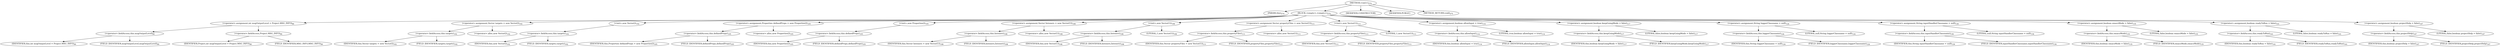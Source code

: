 digraph "&lt;init&gt;" {  
"293" [label = <(METHOD,&lt;init&gt;)<SUB>274</SUB>> ]
"294" [label = <(PARAM,this)<SUB>274</SUB>> ]
"295" [label = <(BLOCK,&lt;empty&gt;,&lt;empty&gt;)<SUB>274</SUB>> ]
"296" [label = <(&lt;operator&gt;.assignment,int msgOutputLevel = Project.MSG_INFO)<SUB>90</SUB>> ]
"297" [label = <(&lt;operator&gt;.fieldAccess,this.msgOutputLevel)<SUB>90</SUB>> ]
"298" [label = <(IDENTIFIER,this,int msgOutputLevel = Project.MSG_INFO)<SUB>90</SUB>> ]
"299" [label = <(FIELD_IDENTIFIER,msgOutputLevel,msgOutputLevel)<SUB>90</SUB>> ]
"300" [label = <(&lt;operator&gt;.fieldAccess,Project.MSG_INFO)<SUB>90</SUB>> ]
"301" [label = <(IDENTIFIER,Project,int msgOutputLevel = Project.MSG_INFO)<SUB>90</SUB>> ]
"302" [label = <(FIELD_IDENTIFIER,MSG_INFO,MSG_INFO)<SUB>90</SUB>> ]
"303" [label = <(&lt;operator&gt;.assignment,Vector targets = new Vector())<SUB>102</SUB>> ]
"304" [label = <(&lt;operator&gt;.fieldAccess,this.targets)<SUB>102</SUB>> ]
"305" [label = <(IDENTIFIER,this,Vector targets = new Vector())<SUB>102</SUB>> ]
"306" [label = <(FIELD_IDENTIFIER,targets,targets)<SUB>102</SUB>> ]
"307" [label = <(&lt;operator&gt;.alloc,new Vector())<SUB>102</SUB>> ]
"308" [label = <(&lt;init&gt;,new Vector())<SUB>102</SUB>> ]
"309" [label = <(&lt;operator&gt;.fieldAccess,this.targets)<SUB>102</SUB>> ]
"310" [label = <(IDENTIFIER,this,new Vector())<SUB>102</SUB>> ]
"311" [label = <(FIELD_IDENTIFIER,targets,targets)<SUB>102</SUB>> ]
"312" [label = <(&lt;operator&gt;.assignment,Properties definedProps = new Properties())<SUB>105</SUB>> ]
"313" [label = <(&lt;operator&gt;.fieldAccess,this.definedProps)<SUB>105</SUB>> ]
"314" [label = <(IDENTIFIER,this,Properties definedProps = new Properties())<SUB>105</SUB>> ]
"315" [label = <(FIELD_IDENTIFIER,definedProps,definedProps)<SUB>105</SUB>> ]
"316" [label = <(&lt;operator&gt;.alloc,new Properties())<SUB>105</SUB>> ]
"317" [label = <(&lt;init&gt;,new Properties())<SUB>105</SUB>> ]
"318" [label = <(&lt;operator&gt;.fieldAccess,this.definedProps)<SUB>105</SUB>> ]
"319" [label = <(IDENTIFIER,this,new Properties())<SUB>105</SUB>> ]
"320" [label = <(FIELD_IDENTIFIER,definedProps,definedProps)<SUB>105</SUB>> ]
"321" [label = <(&lt;operator&gt;.assignment,Vector listeners = new Vector(1))<SUB>108</SUB>> ]
"322" [label = <(&lt;operator&gt;.fieldAccess,this.listeners)<SUB>108</SUB>> ]
"323" [label = <(IDENTIFIER,this,Vector listeners = new Vector(1))<SUB>108</SUB>> ]
"324" [label = <(FIELD_IDENTIFIER,listeners,listeners)<SUB>108</SUB>> ]
"325" [label = <(&lt;operator&gt;.alloc,new Vector(1))<SUB>108</SUB>> ]
"326" [label = <(&lt;init&gt;,new Vector(1))<SUB>108</SUB>> ]
"327" [label = <(&lt;operator&gt;.fieldAccess,this.listeners)<SUB>108</SUB>> ]
"328" [label = <(IDENTIFIER,this,new Vector(1))<SUB>108</SUB>> ]
"329" [label = <(FIELD_IDENTIFIER,listeners,listeners)<SUB>108</SUB>> ]
"330" [label = <(LITERAL,1,new Vector(1))<SUB>108</SUB>> ]
"331" [label = <(&lt;operator&gt;.assignment,Vector propertyFiles = new Vector(1))<SUB>111</SUB>> ]
"332" [label = <(&lt;operator&gt;.fieldAccess,this.propertyFiles)<SUB>111</SUB>> ]
"333" [label = <(IDENTIFIER,this,Vector propertyFiles = new Vector(1))<SUB>111</SUB>> ]
"334" [label = <(FIELD_IDENTIFIER,propertyFiles,propertyFiles)<SUB>111</SUB>> ]
"335" [label = <(&lt;operator&gt;.alloc,new Vector(1))<SUB>111</SUB>> ]
"336" [label = <(&lt;init&gt;,new Vector(1))<SUB>111</SUB>> ]
"337" [label = <(&lt;operator&gt;.fieldAccess,this.propertyFiles)<SUB>111</SUB>> ]
"338" [label = <(IDENTIFIER,this,new Vector(1))<SUB>111</SUB>> ]
"339" [label = <(FIELD_IDENTIFIER,propertyFiles,propertyFiles)<SUB>111</SUB>> ]
"340" [label = <(LITERAL,1,new Vector(1))<SUB>111</SUB>> ]
"341" [label = <(&lt;operator&gt;.assignment,boolean allowInput = true)<SUB>114</SUB>> ]
"342" [label = <(&lt;operator&gt;.fieldAccess,this.allowInput)<SUB>114</SUB>> ]
"343" [label = <(IDENTIFIER,this,boolean allowInput = true)<SUB>114</SUB>> ]
"344" [label = <(FIELD_IDENTIFIER,allowInput,allowInput)<SUB>114</SUB>> ]
"345" [label = <(LITERAL,true,boolean allowInput = true)<SUB>114</SUB>> ]
"346" [label = <(&lt;operator&gt;.assignment,boolean keepGoingMode = false)<SUB>117</SUB>> ]
"347" [label = <(&lt;operator&gt;.fieldAccess,this.keepGoingMode)<SUB>117</SUB>> ]
"348" [label = <(IDENTIFIER,this,boolean keepGoingMode = false)<SUB>117</SUB>> ]
"349" [label = <(FIELD_IDENTIFIER,keepGoingMode,keepGoingMode)<SUB>117</SUB>> ]
"350" [label = <(LITERAL,false,boolean keepGoingMode = false)<SUB>117</SUB>> ]
"351" [label = <(&lt;operator&gt;.assignment,String loggerClassname = null)<SUB>124</SUB>> ]
"352" [label = <(&lt;operator&gt;.fieldAccess,this.loggerClassname)<SUB>124</SUB>> ]
"353" [label = <(IDENTIFIER,this,String loggerClassname = null)<SUB>124</SUB>> ]
"354" [label = <(FIELD_IDENTIFIER,loggerClassname,loggerClassname)<SUB>124</SUB>> ]
"355" [label = <(LITERAL,null,String loggerClassname = null)<SUB>124</SUB>> ]
"356" [label = <(&lt;operator&gt;.assignment,String inputHandlerClassname = null)<SUB>130</SUB>> ]
"357" [label = <(&lt;operator&gt;.fieldAccess,this.inputHandlerClassname)<SUB>130</SUB>> ]
"358" [label = <(IDENTIFIER,this,String inputHandlerClassname = null)<SUB>130</SUB>> ]
"359" [label = <(FIELD_IDENTIFIER,inputHandlerClassname,inputHandlerClassname)<SUB>130</SUB>> ]
"360" [label = <(LITERAL,null,String inputHandlerClassname = null)<SUB>130</SUB>> ]
"361" [label = <(&lt;operator&gt;.assignment,boolean emacsMode = false)<SUB>135</SUB>> ]
"362" [label = <(&lt;operator&gt;.fieldAccess,this.emacsMode)<SUB>135</SUB>> ]
"363" [label = <(IDENTIFIER,this,boolean emacsMode = false)<SUB>135</SUB>> ]
"364" [label = <(FIELD_IDENTIFIER,emacsMode,emacsMode)<SUB>135</SUB>> ]
"365" [label = <(LITERAL,false,boolean emacsMode = false)<SUB>135</SUB>> ]
"366" [label = <(&lt;operator&gt;.assignment,boolean readyToRun = false)<SUB>141</SUB>> ]
"367" [label = <(&lt;operator&gt;.fieldAccess,this.readyToRun)<SUB>141</SUB>> ]
"368" [label = <(IDENTIFIER,this,boolean readyToRun = false)<SUB>141</SUB>> ]
"369" [label = <(FIELD_IDENTIFIER,readyToRun,readyToRun)<SUB>141</SUB>> ]
"370" [label = <(LITERAL,false,boolean readyToRun = false)<SUB>141</SUB>> ]
"371" [label = <(&lt;operator&gt;.assignment,boolean projectHelp = false)<SUB>147</SUB>> ]
"372" [label = <(&lt;operator&gt;.fieldAccess,this.projectHelp)<SUB>147</SUB>> ]
"373" [label = <(IDENTIFIER,this,boolean projectHelp = false)<SUB>147</SUB>> ]
"374" [label = <(FIELD_IDENTIFIER,projectHelp,projectHelp)<SUB>147</SUB>> ]
"375" [label = <(LITERAL,false,boolean projectHelp = false)<SUB>147</SUB>> ]
"376" [label = <(MODIFIER,CONSTRUCTOR)> ]
"377" [label = <(MODIFIER,PUBLIC)> ]
"378" [label = <(METHOD_RETURN,void)<SUB>275</SUB>> ]
  "293" -> "294" 
  "293" -> "295" 
  "293" -> "376" 
  "293" -> "377" 
  "293" -> "378" 
  "295" -> "296" 
  "295" -> "303" 
  "295" -> "308" 
  "295" -> "312" 
  "295" -> "317" 
  "295" -> "321" 
  "295" -> "326" 
  "295" -> "331" 
  "295" -> "336" 
  "295" -> "341" 
  "295" -> "346" 
  "295" -> "351" 
  "295" -> "356" 
  "295" -> "361" 
  "295" -> "366" 
  "295" -> "371" 
  "296" -> "297" 
  "296" -> "300" 
  "297" -> "298" 
  "297" -> "299" 
  "300" -> "301" 
  "300" -> "302" 
  "303" -> "304" 
  "303" -> "307" 
  "304" -> "305" 
  "304" -> "306" 
  "308" -> "309" 
  "309" -> "310" 
  "309" -> "311" 
  "312" -> "313" 
  "312" -> "316" 
  "313" -> "314" 
  "313" -> "315" 
  "317" -> "318" 
  "318" -> "319" 
  "318" -> "320" 
  "321" -> "322" 
  "321" -> "325" 
  "322" -> "323" 
  "322" -> "324" 
  "326" -> "327" 
  "326" -> "330" 
  "327" -> "328" 
  "327" -> "329" 
  "331" -> "332" 
  "331" -> "335" 
  "332" -> "333" 
  "332" -> "334" 
  "336" -> "337" 
  "336" -> "340" 
  "337" -> "338" 
  "337" -> "339" 
  "341" -> "342" 
  "341" -> "345" 
  "342" -> "343" 
  "342" -> "344" 
  "346" -> "347" 
  "346" -> "350" 
  "347" -> "348" 
  "347" -> "349" 
  "351" -> "352" 
  "351" -> "355" 
  "352" -> "353" 
  "352" -> "354" 
  "356" -> "357" 
  "356" -> "360" 
  "357" -> "358" 
  "357" -> "359" 
  "361" -> "362" 
  "361" -> "365" 
  "362" -> "363" 
  "362" -> "364" 
  "366" -> "367" 
  "366" -> "370" 
  "367" -> "368" 
  "367" -> "369" 
  "371" -> "372" 
  "371" -> "375" 
  "372" -> "373" 
  "372" -> "374" 
}
